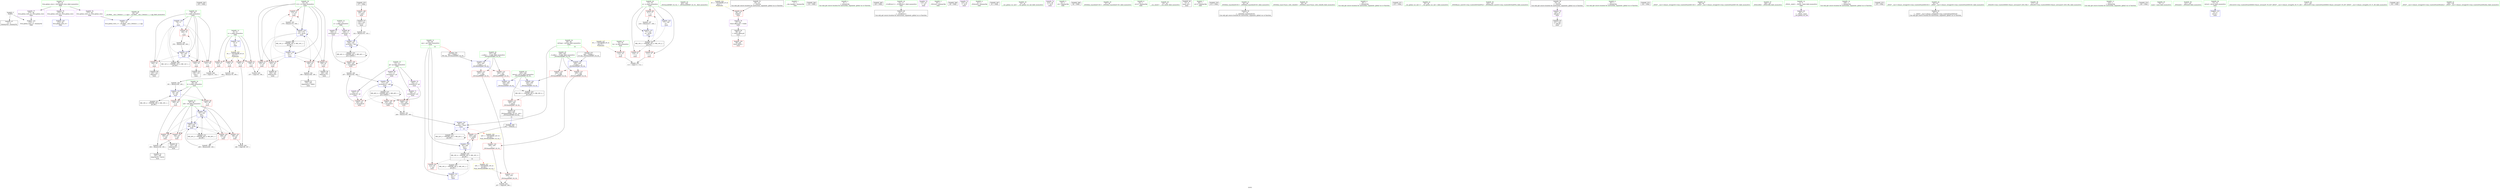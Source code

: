 digraph "SVFG" {
	label="SVFG";

	Node0x564142e3d590 [shape=record,color=grey,label="{NodeID: 0\nNullPtr}"];
	Node0x564142e3d590 -> Node0x564142e57050[style=solid];
	Node0x564142e3d590 -> Node0x564142e5cfa0[style=solid];
	Node0x564142e7c060 [shape=record,color=black,label="{NodeID: 263\n105 = PHI()\n}"];
	Node0x564142e57a30 [shape=record,color=red,label="{NodeID: 97\n174\<--81\n\<--i13\nmain\n}"];
	Node0x564142e57a30 -> Node0x564142e5ac30[style=solid];
	Node0x564142e55320 [shape=record,color=green,label="{NodeID: 14\n11\<--12\na\<--a_field_insensitive\nGlob }"];
	Node0x564142e55320 -> Node0x564142e59100[style=solid];
	Node0x564142e55320 -> Node0x564142e591d0[style=solid];
	Node0x564142e7cff0 [shape=record,color=black,label="{NodeID: 277\n244 = PHI(89, )\n1st arg _ZSt3maxIiERKT_S2_S2_ }"];
	Node0x564142e7cff0 -> Node0x564142e5dda0[style=solid];
	Node0x564142e5adb0 [shape=record,color=grey,label="{NodeID: 194\n181 = Binary(180, 109, )\n}"];
	Node0x564142e5adb0 -> Node0x564142e5d7f0[style=solid];
	Node0x564142e57570 [shape=record,color=red,label="{NodeID: 111\n205\<--202\n\<--call38\nmain\n}"];
	Node0x564142e57570 -> Node0x564142e5da60[style=solid];
	Node0x564142e55f30 [shape=record,color=green,label="{NodeID: 28\n77\<--78\nw\<--w_field_insensitive\nmain\n}"];
	Node0x564142e55f30 -> Node0x564142e5a1d0[style=solid];
	Node0x564142e55f30 -> Node0x564142e5a2a0[style=solid];
	Node0x564142e55f30 -> Node0x564142e5a370[style=solid];
	Node0x564142e55f30 -> Node0x564142e5d170[style=solid];
	Node0x564142e55f30 -> Node0x564142e5dc00[style=solid];
	Node0x564142e694d0 [shape=record,color=black,label="{NodeID: 208\nMR_12V_2 = PHI(MR_12V_4, MR_12V_1, )\npts\{80 \}\n}"];
	Node0x564142e694d0 -> Node0x564142e5d240[style=dashed];
	Node0x564142e5d240 [shape=record,color=blue,label="{NodeID: 125\n79\<--9\ni\<--\nmain\n}"];
	Node0x564142e5d240 -> Node0x564142e5a440[style=dashed];
	Node0x564142e5d240 -> Node0x564142e5a510[style=dashed];
	Node0x564142e5d240 -> Node0x564142e5a5e0[style=dashed];
	Node0x564142e5d240 -> Node0x564142e5a6b0[style=dashed];
	Node0x564142e5d240 -> Node0x564142e5d3e0[style=dashed];
	Node0x564142e5d240 -> Node0x564142e694d0[style=dashed];
	Node0x564142e56be0 [shape=record,color=green,label="{NodeID: 42\n203\<--204\n_ZSt3maxIiERKT_S2_S2_\<--_ZSt3maxIiERKT_S2_S2__field_insensitive\n}"];
	Node0x564142e5dda0 [shape=record,color=blue,label="{NodeID: 139\n249\<--244\n__b.addr\<--__b\n_ZSt3maxIiERKT_S2_S2_\n}"];
	Node0x564142e5dda0 -> Node0x564142e5ca10[style=dashed];
	Node0x564142e5dda0 -> Node0x564142e5caa0[style=dashed];
	Node0x564142e588e0 [shape=record,color=black,label="{NodeID: 56\n136\<--135\nconv\<--\nmain\n}"];
	Node0x564142e59440 [shape=record,color=purple,label="{NodeID: 70\n192\<--13\narrayidx33\<--pt\nmain\n}"];
	Node0x564142e59440 -> Node0x564142e573d0[style=solid];
	Node0x564142e5a030 [shape=record,color=red,label="{NodeID: 84\n96\<--20\nvtable\<--\nmain\n}"];
	Node0x564142e5a030 -> Node0x564142e59b50[style=solid];
	Node0x564142e54440 [shape=record,color=green,label="{NodeID: 1\n7\<--1\n__dso_handle\<--dummyObj\nGlob }"];
	Node0x564142e7c160 [shape=record,color=black,label="{NodeID: 264\n116 = PHI()\n}"];
	Node0x564142e57b00 [shape=record,color=red,label="{NodeID: 98\n212\<--83\n\<--ans\nmain\n}"];
	Node0x564142e553b0 [shape=record,color=green,label="{NodeID: 15\n13\<--14\npt\<--pt_field_insensitive\nGlob }"];
	Node0x564142e553b0 -> Node0x564142e592a0[style=solid];
	Node0x564142e553b0 -> Node0x564142e59370[style=solid];
	Node0x564142e553b0 -> Node0x564142e59440[style=solid];
	Node0x564142e553b0 -> Node0x564142e59510[style=solid];
	Node0x564142e5af30 [shape=record,color=grey,label="{NodeID: 195\n196 = Binary(194, 195, )\n}"];
	Node0x564142e5af30 -> Node0x564142e58e90[style=solid];
	Node0x564142e57640 [shape=record,color=red,label="{NodeID: 112\n265\<--245\n\<--retval\n_ZSt3maxIiERKT_S2_S2_\n}"];
	Node0x564142e57640 -> Node0x564142e58f60[style=solid];
	Node0x564142e56000 [shape=record,color=green,label="{NodeID: 29\n79\<--80\ni\<--i_field_insensitive\nmain\n}"];
	Node0x564142e56000 -> Node0x564142e5a440[style=solid];
	Node0x564142e56000 -> Node0x564142e5a510[style=solid];
	Node0x564142e56000 -> Node0x564142e5a5e0[style=solid];
	Node0x564142e56000 -> Node0x564142e5a6b0[style=solid];
	Node0x564142e56000 -> Node0x564142e5d240[style=solid];
	Node0x564142e56000 -> Node0x564142e5d3e0[style=solid];
	Node0x564142e699d0 [shape=record,color=black,label="{NodeID: 209\nMR_14V_2 = PHI(MR_14V_4, MR_14V_1, )\npts\{82 \}\n}"];
	Node0x564142e699d0 -> Node0x564142e5d4b0[style=dashed];
	Node0x564142e5d310 [shape=record,color=blue,label="{NodeID: 126\n146\<--142\narrayidx\<--sub\nmain\n}"];
	Node0x564142e5d310 -> Node0x564142e57300[style=dashed];
	Node0x564142e5d310 -> Node0x564142e5d310[style=dashed];
	Node0x564142e5d310 -> Node0x564142e6b2d0[style=dashed];
	Node0x564142e56ce0 [shape=record,color=green,label="{NodeID: 43\n245\<--246\nretval\<--retval_field_insensitive\n_ZSt3maxIiERKT_S2_S2_\n}"];
	Node0x564142e56ce0 -> Node0x564142e57640[style=solid];
	Node0x564142e56ce0 -> Node0x564142e5de70[style=solid];
	Node0x564142e56ce0 -> Node0x564142e5df40[style=solid];
	Node0x564142e6dfd0 [shape=record,color=black,label="{NodeID: 223\nMR_30V_3 = PHI(MR_30V_4, MR_30V_2, )\npts\{246 \}\n}"];
	Node0x564142e6dfd0 -> Node0x564142e57640[style=dashed];
	Node0x564142e5de70 [shape=record,color=blue,label="{NodeID: 140\n245\<--259\nretval\<--\n_ZSt3maxIiERKT_S2_S2_\n}"];
	Node0x564142e5de70 -> Node0x564142e6dfd0[style=dashed];
	Node0x564142e589b0 [shape=record,color=black,label="{NodeID: 57\n141\<--140\nconv12\<--\nmain\n}"];
	Node0x564142e589b0 -> Node0x564142e5b830[style=solid];
	Node0x564142e70280 [shape=record,color=yellow,style=double,label="{NodeID: 237\n16V_1 = ENCHI(MR_16V_0)\npts\{84 \}\nFun[_ZSt3maxIiERKT_S2_S2_]}"];
	Node0x564142e70280 -> Node0x564142e5cb30[style=dashed];
	Node0x564142e59510 [shape=record,color=purple,label="{NodeID: 71\n198\<--13\narrayidx36\<--pt\nmain\n}"];
	Node0x564142e59510 -> Node0x564142e574a0[style=solid];
	Node0x564142e5a100 [shape=record,color=red,label="{NodeID: 85\n112\<--75\n\<--te\nmain\n}"];
	Node0x564142e5a100 -> Node0x564142e62b00[style=solid];
	Node0x564142e3da60 [shape=record,color=green,label="{NodeID: 2\n9\<--1\n\<--dummyObj\nCan only get source location for instruction, argument, global var or function.}"];
	Node0x564142e7c2c0 [shape=record,color=black,label="{NodeID: 265\n120 = PHI()\n}"];
	Node0x564142e57bd0 [shape=record,color=red,label="{NodeID: 99\n183\<--85\n\<--k\nmain\n}"];
	Node0x564142e57bd0 -> Node0x564142e5d8c0[style=solid];
	Node0x564142e55440 [shape=record,color=green,label="{NodeID: 16\n15\<--17\n_Z1sB5cxx11\<--_Z1sB5cxx11_field_insensitive\nGlob }"];
	Node0x564142e55440 -> Node0x564142e58240[style=solid];
	Node0x564142e5b0b0 [shape=record,color=grey,label="{NodeID: 196\n209 = Binary(208, 109, )\n}"];
	Node0x564142e5b0b0 -> Node0x564142e5db30[style=solid];
	Node0x564142e57710 [shape=record,color=red,label="{NodeID: 113\n253\<--247\n\<--__a.addr\n_ZSt3maxIiERKT_S2_S2_\n}"];
	Node0x564142e57710 -> Node0x564142e5cb30[style=solid];
	Node0x564142e560d0 [shape=record,color=green,label="{NodeID: 30\n81\<--82\ni13\<--i13_field_insensitive\nmain\n}"];
	Node0x564142e560d0 -> Node0x564142e5a780[style=solid];
	Node0x564142e560d0 -> Node0x564142e5a850[style=solid];
	Node0x564142e560d0 -> Node0x564142e5a920[style=solid];
	Node0x564142e560d0 -> Node0x564142e57960[style=solid];
	Node0x564142e560d0 -> Node0x564142e57a30[style=solid];
	Node0x564142e560d0 -> Node0x564142e5d4b0[style=solid];
	Node0x564142e560d0 -> Node0x564142e5d650[style=solid];
	Node0x564142e69ed0 [shape=record,color=black,label="{NodeID: 210\nMR_16V_2 = PHI(MR_16V_4, MR_16V_1, )\npts\{84 \}\n}"];
	Node0x564142e69ed0 -> Node0x564142e5d720[style=dashed];
	Node0x564142e5d3e0 [shape=record,color=blue,label="{NodeID: 127\n79\<--150\ni\<--inc\nmain\n}"];
	Node0x564142e5d3e0 -> Node0x564142e5a440[style=dashed];
	Node0x564142e5d3e0 -> Node0x564142e5a510[style=dashed];
	Node0x564142e5d3e0 -> Node0x564142e5a5e0[style=dashed];
	Node0x564142e5d3e0 -> Node0x564142e5a6b0[style=dashed];
	Node0x564142e5d3e0 -> Node0x564142e5d3e0[style=dashed];
	Node0x564142e5d3e0 -> Node0x564142e694d0[style=dashed];
	Node0x564142e56db0 [shape=record,color=green,label="{NodeID: 44\n247\<--248\n__a.addr\<--__a.addr_field_insensitive\n_ZSt3maxIiERKT_S2_S2_\n}"];
	Node0x564142e56db0 -> Node0x564142e57710[style=solid];
	Node0x564142e56db0 -> Node0x564142e577e0[style=solid];
	Node0x564142e56db0 -> Node0x564142e5dcd0[style=solid];
	Node0x564142e6e4d0 [shape=record,color=yellow,style=double,label="{NodeID: 224\n2V_1 = ENCHI(MR_2V_0)\npts\{1 \}\nFun[main]}"];
	Node0x564142e6e4d0 -> Node0x564142e5a030[style=dashed];
	Node0x564142e5df40 [shape=record,color=blue,label="{NodeID: 141\n245\<--262\nretval\<--\n_ZSt3maxIiERKT_S2_S2_\n}"];
	Node0x564142e5df40 -> Node0x564142e6dfd0[style=dashed];
	Node0x564142e58a80 [shape=record,color=black,label="{NodeID: 58\n145\<--144\nidxprom\<--\nmain\n}"];
	Node0x564142e70390 [shape=record,color=yellow,style=double,label="{NodeID: 238\n22V_1 = ENCHI(MR_22V_0)\npts\{90 \}\nFun[_ZSt3maxIiERKT_S2_S2_]}"];
	Node0x564142e70390 -> Node0x564142e5cc00[style=dashed];
	Node0x564142e595e0 [shape=record,color=purple,label="{NodeID: 72\n115\<--22\n\<--.str\nmain\n}"];
	Node0x564142e5a1d0 [shape=record,color=red,label="{NodeID: 86\n111\<--77\n\<--w\nmain\n}"];
	Node0x564142e5a1d0 -> Node0x564142e62b00[style=solid];
	Node0x564142e54cf0 [shape=record,color=green,label="{NodeID: 3\n18\<--1\n_ZSt3cin\<--dummyObj\nGlob }"];
	Node0x564142e7c3c0 [shape=record,color=black,label="{NodeID: 266\n40 = PHI()\n}"];
	Node0x564142e57ca0 [shape=record,color=red,label="{NodeID: 100\n195\<--85\n\<--k\nmain\n}"];
	Node0x564142e57ca0 -> Node0x564142e5af30[style=solid];
	Node0x564142e554d0 [shape=record,color=green,label="{NodeID: 17\n28\<--32\nllvm.global_ctors\<--llvm.global_ctors_field_insensitive\nGlob }"];
	Node0x564142e554d0 -> Node0x564142e59850[style=solid];
	Node0x564142e554d0 -> Node0x564142e59950[style=solid];
	Node0x564142e554d0 -> Node0x564142e59a50[style=solid];
	Node0x564142e5b230 [shape=record,color=grey,label="{NodeID: 197\n218 = Binary(217, 109, )\n}"];
	Node0x564142e5b230 -> Node0x564142e5dc00[style=solid];
	Node0x564142e577e0 [shape=record,color=red,label="{NodeID: 114\n262\<--247\n\<--__a.addr\n_ZSt3maxIiERKT_S2_S2_\n}"];
	Node0x564142e577e0 -> Node0x564142e5df40[style=solid];
	Node0x564142e561a0 [shape=record,color=green,label="{NodeID: 31\n83\<--84\nans\<--ans_field_insensitive\nmain\n|{|<s3>14}}"];
	Node0x564142e561a0 -> Node0x564142e57b00[style=solid];
	Node0x564142e561a0 -> Node0x564142e5d720[style=solid];
	Node0x564142e561a0 -> Node0x564142e5da60[style=solid];
	Node0x564142e561a0:s3 -> Node0x564142e7ce60[style=solid,color=red];
	Node0x564142e6a3d0 [shape=record,color=black,label="{NodeID: 211\nMR_18V_2 = PHI(MR_18V_3, MR_18V_1, )\npts\{86 \}\n}"];
	Node0x564142e6a3d0 -> Node0x564142e5d7f0[style=dashed];
	Node0x564142e5d4b0 [shape=record,color=blue,label="{NodeID: 128\n81\<--9\ni13\<--\nmain\n}"];
	Node0x564142e5d4b0 -> Node0x564142e5a780[style=dashed];
	Node0x564142e5d4b0 -> Node0x564142e5a850[style=dashed];
	Node0x564142e5d4b0 -> Node0x564142e5a920[style=dashed];
	Node0x564142e5d4b0 -> Node0x564142e57960[style=dashed];
	Node0x564142e5d4b0 -> Node0x564142e57a30[style=dashed];
	Node0x564142e5d4b0 -> Node0x564142e5d650[style=dashed];
	Node0x564142e5d4b0 -> Node0x564142e699d0[style=dashed];
	Node0x564142e56e80 [shape=record,color=green,label="{NodeID: 45\n249\<--250\n__b.addr\<--__b.addr_field_insensitive\n_ZSt3maxIiERKT_S2_S2_\n}"];
	Node0x564142e56e80 -> Node0x564142e5ca10[style=solid];
	Node0x564142e56e80 -> Node0x564142e5caa0[style=solid];
	Node0x564142e56e80 -> Node0x564142e5dda0[style=solid];
	Node0x564142e6eff0 [shape=record,color=yellow,style=double,label="{NodeID: 225\n4V_1 = ENCHI(MR_4V_0)\npts\{10 \}\nFun[main]}"];
	Node0x564142e6eff0 -> Node0x564142e59cf0[style=dashed];
	Node0x564142e6eff0 -> Node0x564142e59dc0[style=dashed];
	Node0x564142e6eff0 -> Node0x564142e59e90[style=dashed];
	Node0x564142e6eff0 -> Node0x564142e59f60[style=dashed];
	Node0x564142e58b50 [shape=record,color=black,label="{NodeID: 59\n160\<--159\nidxprom17\<--\nmain\n}"];
	Node0x564142e596b0 [shape=record,color=purple,label="{NodeID: 73\n123\<--24\n\<--.str.2\nmain\n}"];
	Node0x564142e5a2a0 [shape=record,color=red,label="{NodeID: 87\n119\<--77\n\<--w\nmain\n}"];
	Node0x564142e54d80 [shape=record,color=green,label="{NodeID: 4\n21\<--1\n_ZSt4cout\<--dummyObj\nGlob }"];
	Node0x564142e7c490 [shape=record,color=black,label="{NodeID: 267\n61 = PHI()\n}"];
	Node0x564142e57d70 [shape=record,color=red,label="{NodeID: 101\n186\<--87\n\<--i28\nmain\n}"];
	Node0x564142e57d70 -> Node0x564142e62c80[style=solid];
	Node0x564142e55590 [shape=record,color=green,label="{NodeID: 18\n33\<--34\n__cxx_global_var_init\<--__cxx_global_var_init_field_insensitive\n}"];
	Node0x564142e5b3b0 [shape=record,color=grey,label="{NodeID: 198\n180 = Binary(179, 109, )\n}"];
	Node0x564142e5b3b0 -> Node0x564142e5adb0[style=solid];
	Node0x564142e5ca10 [shape=record,color=red,label="{NodeID: 115\n255\<--249\n\<--__b.addr\n_ZSt3maxIiERKT_S2_S2_\n}"];
	Node0x564142e5ca10 -> Node0x564142e5cc00[style=solid];
	Node0x564142e56270 [shape=record,color=green,label="{NodeID: 32\n85\<--86\nk\<--k_field_insensitive\nmain\n}"];
	Node0x564142e56270 -> Node0x564142e57bd0[style=solid];
	Node0x564142e56270 -> Node0x564142e57ca0[style=solid];
	Node0x564142e56270 -> Node0x564142e5d7f0[style=solid];
	Node0x564142e6a8d0 [shape=record,color=black,label="{NodeID: 212\nMR_20V_2 = PHI(MR_20V_4, MR_20V_1, )\npts\{88 \}\n}"];
	Node0x564142e6a8d0 -> Node0x564142e5d8c0[style=dashed];
	Node0x564142e5d580 [shape=record,color=blue,label="{NodeID: 129\n171\<--167\narrayidx23\<--add\nmain\n}"];
	Node0x564142e5d580 -> Node0x564142e57230[style=dashed];
	Node0x564142e5d580 -> Node0x564142e573d0[style=dashed];
	Node0x564142e5d580 -> Node0x564142e574a0[style=dashed];
	Node0x564142e5d580 -> Node0x564142e5d580[style=dashed];
	Node0x564142e5d580 -> Node0x564142e6b7d0[style=dashed];
	Node0x564142e56f50 [shape=record,color=green,label="{NodeID: 46\n30\<--267\n_GLOBAL__sub_I_Deemo1_1_1.cpp\<--_GLOBAL__sub_I_Deemo1_1_1.cpp_field_insensitive\n}"];
	Node0x564142e56f50 -> Node0x564142e5cea0[style=solid];
	Node0x564142e58c20 [shape=record,color=black,label="{NodeID: 60\n164\<--163\nidxprom19\<--\nmain\n}"];
	Node0x564142e59780 [shape=record,color=purple,label="{NodeID: 74\n214\<--26\n\<--.str.3\nmain\n}"];
	Node0x564142e5a370 [shape=record,color=red,label="{NodeID: 88\n217\<--77\n\<--w\nmain\n}"];
	Node0x564142e5a370 -> Node0x564142e5b230[style=solid];
	Node0x564142e54e10 [shape=record,color=green,label="{NodeID: 5\n22\<--1\n.str\<--dummyObj\nGlob }"];
	Node0x564142e7c560 [shape=record,color=black,label="{NodeID: 268\n92 = PHI()\n}"];
	Node0x564142e57e40 [shape=record,color=red,label="{NodeID: 102\n190\<--87\n\<--i28\nmain\n}"];
	Node0x564142e57e40 -> Node0x564142e58dc0[style=solid];
	Node0x564142e55690 [shape=record,color=green,label="{NodeID: 19\n37\<--38\n_ZNSt8ios_base4InitC1Ev\<--_ZNSt8ios_base4InitC1Ev_field_insensitive\n}"];
	Node0x564142e5b530 [shape=record,color=grey,label="{NodeID: 199\n150 = Binary(149, 109, )\n}"];
	Node0x564142e5b530 -> Node0x564142e5d3e0[style=solid];
	Node0x564142e5caa0 [shape=record,color=red,label="{NodeID: 116\n259\<--249\n\<--__b.addr\n_ZSt3maxIiERKT_S2_S2_\n}"];
	Node0x564142e5caa0 -> Node0x564142e5de70[style=solid];
	Node0x564142e56340 [shape=record,color=green,label="{NodeID: 33\n87\<--88\ni28\<--i28_field_insensitive\nmain\n}"];
	Node0x564142e56340 -> Node0x564142e57d70[style=solid];
	Node0x564142e56340 -> Node0x564142e57e40[style=solid];
	Node0x564142e56340 -> Node0x564142e57f10[style=solid];
	Node0x564142e56340 -> Node0x564142e57fe0[style=solid];
	Node0x564142e56340 -> Node0x564142e5d8c0[style=solid];
	Node0x564142e56340 -> Node0x564142e5db30[style=solid];
	Node0x564142e6add0 [shape=record,color=black,label="{NodeID: 213\nMR_22V_2 = PHI(MR_22V_3, MR_22V_1, )\npts\{90 \}\n}"];
	Node0x564142e6add0 -> Node0x564142e5d990[style=dashed];
	Node0x564142e6add0 -> Node0x564142e6add0[style=dashed];
	Node0x564142e5d650 [shape=record,color=blue,label="{NodeID: 130\n81\<--175\ni13\<--inc25\nmain\n}"];
	Node0x564142e5d650 -> Node0x564142e5a780[style=dashed];
	Node0x564142e5d650 -> Node0x564142e5a850[style=dashed];
	Node0x564142e5d650 -> Node0x564142e5a920[style=dashed];
	Node0x564142e5d650 -> Node0x564142e57960[style=dashed];
	Node0x564142e5d650 -> Node0x564142e57a30[style=dashed];
	Node0x564142e5d650 -> Node0x564142e5d650[style=dashed];
	Node0x564142e5d650 -> Node0x564142e699d0[style=dashed];
	Node0x564142e57050 [shape=record,color=black,label="{NodeID: 47\n2\<--3\ndummyVal\<--dummyVal\n}"];
	Node0x564142e6f1b0 [shape=record,color=yellow,style=double,label="{NodeID: 227\n8V_1 = ENCHI(MR_8V_0)\npts\{76 \}\nFun[main]}"];
	Node0x564142e6f1b0 -> Node0x564142e5a100[style=dashed];
	Node0x564142e58cf0 [shape=record,color=black,label="{NodeID: 61\n170\<--169\nidxprom22\<--add21\nmain\n}"];
	Node0x564142e59850 [shape=record,color=purple,label="{NodeID: 75\n272\<--28\nllvm.global_ctors_0\<--llvm.global_ctors\nGlob }"];
	Node0x564142e59850 -> Node0x564142e5cda0[style=solid];
	Node0x564142e5a440 [shape=record,color=red,label="{NodeID: 89\n131\<--79\n\<--i\nmain\n}"];
	Node0x564142e5a440 -> Node0x564142e62f80[style=solid];
	Node0x564142e54ea0 [shape=record,color=green,label="{NodeID: 6\n24\<--1\n.str.2\<--dummyObj\nGlob }"];
	Node0x564142e7c660 [shape=record,color=black,label="{NodeID: 269\n202 = PHI(242, )\n}"];
	Node0x564142e7c660 -> Node0x564142e57570[style=solid];
	Node0x564142e57f10 [shape=record,color=red,label="{NodeID: 103\n194\<--87\n\<--i28\nmain\n}"];
	Node0x564142e57f10 -> Node0x564142e5af30[style=solid];
	Node0x564142e55790 [shape=record,color=green,label="{NodeID: 20\n43\<--44\n__cxa_atexit\<--__cxa_atexit_field_insensitive\n}"];
	Node0x564142e5b6b0 [shape=record,color=grey,label="{NodeID: 200\n167 = Binary(162, 166, )\n}"];
	Node0x564142e5b6b0 -> Node0x564142e5d580[style=solid];
	Node0x564142e5cb30 [shape=record,color=red,label="{NodeID: 117\n254\<--253\n\<--\n_ZSt3maxIiERKT_S2_S2_\n}"];
	Node0x564142e5cb30 -> Node0x564142e629c0[style=solid];
	Node0x564142e56410 [shape=record,color=green,label="{NodeID: 34\n89\<--90\nref.tmp\<--ref.tmp_field_insensitive\nmain\n|{|<s1>14}}"];
	Node0x564142e56410 -> Node0x564142e5d990[style=solid];
	Node0x564142e56410:s1 -> Node0x564142e7cff0[style=solid,color=red];
	Node0x564142e6b2d0 [shape=record,color=black,label="{NodeID: 214\nMR_24V_2 = PHI(MR_24V_3, MR_24V_1, )\npts\{120000 \}\n}"];
	Node0x564142e6b2d0 -> Node0x564142e57300[style=dashed];
	Node0x564142e6b2d0 -> Node0x564142e5d310[style=dashed];
	Node0x564142e6b2d0 -> Node0x564142e6b2d0[style=dashed];
	Node0x564142e5d720 [shape=record,color=blue,label="{NodeID: 131\n83\<--9\nans\<--\nmain\n}"];
	Node0x564142e5d720 -> Node0x564142e6bcd0[style=dashed];
	Node0x564142e58170 [shape=record,color=black,label="{NodeID: 48\n72\<--9\nmain_ret\<--\nmain\n}"];
	Node0x564142e58dc0 [shape=record,color=black,label="{NodeID: 62\n191\<--190\nidxprom32\<--\nmain\n}"];
	Node0x564142e59950 [shape=record,color=purple,label="{NodeID: 76\n273\<--28\nllvm.global_ctors_1\<--llvm.global_ctors\nGlob }"];
	Node0x564142e59950 -> Node0x564142e5cea0[style=solid];
	Node0x564142e5a510 [shape=record,color=red,label="{NodeID: 90\n135\<--79\n\<--i\nmain\n}"];
	Node0x564142e5a510 -> Node0x564142e588e0[style=solid];
	Node0x564142e54f30 [shape=record,color=green,label="{NodeID: 7\n26\<--1\n.str.3\<--dummyObj\nGlob }"];
	Node0x564142e7c850 [shape=record,color=black,label="{NodeID: 270\n213 = PHI()\n}"];
	Node0x564142e57fe0 [shape=record,color=red,label="{NodeID: 104\n208\<--87\n\<--i28\nmain\n}"];
	Node0x564142e57fe0 -> Node0x564142e5b0b0[style=solid];
	Node0x564142e55890 [shape=record,color=green,label="{NodeID: 21\n42\<--48\n_ZNSt8ios_base4InitD1Ev\<--_ZNSt8ios_base4InitD1Ev_field_insensitive\n}"];
	Node0x564142e55890 -> Node0x564142e58540[style=solid];
	Node0x564142e5b830 [shape=record,color=grey,label="{NodeID: 201\n142 = Binary(141, 143, )\n}"];
	Node0x564142e5b830 -> Node0x564142e5d310[style=solid];
	Node0x564142e5cc00 [shape=record,color=red,label="{NodeID: 118\n256\<--255\n\<--\n_ZSt3maxIiERKT_S2_S2_\n}"];
	Node0x564142e5cc00 -> Node0x564142e629c0[style=solid];
	Node0x564142e564e0 [shape=record,color=green,label="{NodeID: 35\n94\<--95\n_ZNSt8ios_base15sync_with_stdioEb\<--_ZNSt8ios_base15sync_with_stdioEb_field_insensitive\n}"];
	Node0x564142e6b7d0 [shape=record,color=black,label="{NodeID: 215\nMR_26V_2 = PHI(MR_26V_3, MR_26V_1, )\npts\{140000 \}\n}"];
	Node0x564142e6b7d0 -> Node0x564142e57230[style=dashed];
	Node0x564142e6b7d0 -> Node0x564142e573d0[style=dashed];
	Node0x564142e6b7d0 -> Node0x564142e574a0[style=dashed];
	Node0x564142e6b7d0 -> Node0x564142e5d580[style=dashed];
	Node0x564142e6b7d0 -> Node0x564142e6b7d0[style=dashed];
	Node0x564142e5d7f0 [shape=record,color=blue,label="{NodeID: 132\n85\<--181\nk\<--shr\nmain\n}"];
	Node0x564142e5d7f0 -> Node0x564142e57bd0[style=dashed];
	Node0x564142e5d7f0 -> Node0x564142e57ca0[style=dashed];
	Node0x564142e5d7f0 -> Node0x564142e6a3d0[style=dashed];
	Node0x564142e58240 [shape=record,color=black,label="{NodeID: 49\n16\<--15\n\<--_Z1sB5cxx11\nCan only get source location for instruction, argument, global var or function.}"];
	Node0x564142e58e90 [shape=record,color=black,label="{NodeID: 63\n197\<--196\nidxprom35\<--sub34\nmain\n}"];
	Node0x564142e59a50 [shape=record,color=purple,label="{NodeID: 77\n274\<--28\nllvm.global_ctors_2\<--llvm.global_ctors\nGlob }"];
	Node0x564142e59a50 -> Node0x564142e5cfa0[style=solid];
	Node0x564142e5a5e0 [shape=record,color=red,label="{NodeID: 91\n144\<--79\n\<--i\nmain\n}"];
	Node0x564142e5a5e0 -> Node0x564142e58a80[style=solid];
	Node0x564142e54fc0 [shape=record,color=green,label="{NodeID: 8\n29\<--1\n\<--dummyObj\nCan only get source location for instruction, argument, global var or function.}"];
	Node0x564142e7c920 [shape=record,color=black,label="{NodeID: 271\n215 = PHI()\n}"];
	Node0x564142e580b0 [shape=record,color=red,label="{NodeID: 105\n99\<--98\nvbase.offset\<--\nmain\n}"];
	Node0x564142e55990 [shape=record,color=green,label="{NodeID: 22\n55\<--56\n__cxx_global_var_init.1\<--__cxx_global_var_init.1_field_insensitive\n}"];
	Node0x564142e629c0 [shape=record,color=grey,label="{NodeID: 202\n257 = cmp(254, 256, )\n}"];
	Node0x564142e5ccd0 [shape=record,color=blue,label="{NodeID: 119\n8\<--9\nn\<--\nGlob }"];
	Node0x564142e5ccd0 -> Node0x564142e6eff0[style=dashed];
	Node0x564142e565e0 [shape=record,color=green,label="{NodeID: 36\n103\<--104\n_ZNSt9basic_iosIcSt11char_traitsIcEE3tieEPSo\<--_ZNSt9basic_iosIcSt11char_traitsIcEE3tieEPSo_field_insensitive\n}"];
	Node0x564142e6bcd0 [shape=record,color=black,label="{NodeID: 216\nMR_16V_4 = PHI(MR_16V_5, MR_16V_3, )\npts\{84 \}\n|{|<s4>14}}"];
	Node0x564142e6bcd0 -> Node0x564142e57b00[style=dashed];
	Node0x564142e6bcd0 -> Node0x564142e57570[style=dashed];
	Node0x564142e6bcd0 -> Node0x564142e5da60[style=dashed];
	Node0x564142e6bcd0 -> Node0x564142e69ed0[style=dashed];
	Node0x564142e6bcd0:s4 -> Node0x564142e70280[style=dashed,color=red];
	Node0x564142e5d8c0 [shape=record,color=blue,label="{NodeID: 133\n87\<--183\ni28\<--\nmain\n}"];
	Node0x564142e5d8c0 -> Node0x564142e57d70[style=dashed];
	Node0x564142e5d8c0 -> Node0x564142e57e40[style=dashed];
	Node0x564142e5d8c0 -> Node0x564142e57f10[style=dashed];
	Node0x564142e5d8c0 -> Node0x564142e57fe0[style=dashed];
	Node0x564142e5d8c0 -> Node0x564142e5db30[style=dashed];
	Node0x564142e5d8c0 -> Node0x564142e6a8d0[style=dashed];
	Node0x564142e58340 [shape=record,color=black,label="{NodeID: 50\n19\<--18\n\<--_ZSt3cin\nCan only get source location for instruction, argument, global var or function.}"];
	Node0x564142e58340 -> Node0x564142e59c20[style=solid];
	Node0x564142e58f60 [shape=record,color=black,label="{NodeID: 64\n242\<--265\n_ZSt3maxIiERKT_S2_S2__ret\<--\n_ZSt3maxIiERKT_S2_S2_\n|{<s0>14}}"];
	Node0x564142e58f60:s0 -> Node0x564142e7c660[style=solid,color=blue];
	Node0x564142e59b50 [shape=record,color=purple,label="{NodeID: 78\n97\<--96\nvbase.offset.ptr\<--vtable\nmain\n}"];
	Node0x564142e59b50 -> Node0x564142e58740[style=solid];
	Node0x564142e5a6b0 [shape=record,color=red,label="{NodeID: 92\n149\<--79\n\<--i\nmain\n}"];
	Node0x564142e5a6b0 -> Node0x564142e5b530[style=solid];
	Node0x564142e55050 [shape=record,color=green,label="{NodeID: 9\n93\<--1\n\<--dummyObj\nCan only get source location for instruction, argument, global var or function.}"];
	Node0x564142e7c9f0 [shape=record,color=black,label="{NodeID: 272\n124 = PHI()\n}"];
	Node0x564142e57160 [shape=record,color=red,label="{NodeID: 106\n140\<--137\n\<--call11\nmain\n}"];
	Node0x564142e57160 -> Node0x564142e589b0[style=solid];
	Node0x564142e55a90 [shape=record,color=green,label="{NodeID: 23\n59\<--60\n_ZNSt7__cxx1112basic_stringIcSt11char_traitsIcESaIcEEC1Ev\<--_ZNSt7__cxx1112basic_stringIcSt11char_traitsIcESaIcEEC1Ev_field_insensitive\n}"];
	Node0x564142e62b00 [shape=record,color=grey,label="{NodeID: 203\n113 = cmp(111, 112, )\n}"];
	Node0x564142e5cda0 [shape=record,color=blue,label="{NodeID: 120\n272\<--29\nllvm.global_ctors_0\<--\nGlob }"];
	Node0x564142e566e0 [shape=record,color=green,label="{NodeID: 37\n106\<--107\n_ZNSirsERi\<--_ZNSirsERi_field_insensitive\n}"];
	Node0x564142e5d990 [shape=record,color=blue,label="{NodeID: 134\n89\<--200\nref.tmp\<--sub37\nmain\n|{|<s3>14}}"];
	Node0x564142e5d990 -> Node0x564142e57570[style=dashed];
	Node0x564142e5d990 -> Node0x564142e5d990[style=dashed];
	Node0x564142e5d990 -> Node0x564142e6add0[style=dashed];
	Node0x564142e5d990:s3 -> Node0x564142e70390[style=dashed,color=red];
	Node0x564142e58440 [shape=record,color=black,label="{NodeID: 51\n20\<--18\n\<--_ZSt3cin\nCan only get source location for instruction, argument, global var or function.}"];
	Node0x564142e58440 -> Node0x564142e5a030[style=solid];
	Node0x564142e59030 [shape=record,color=purple,label="{NodeID: 65\n39\<--4\n\<--_ZStL8__ioinit\n__cxx_global_var_init\n}"];
	Node0x564142e59c20 [shape=record,color=purple,label="{NodeID: 79\n100\<--19\nadd.ptr\<--\nmain\n}"];
	Node0x564142e59c20 -> Node0x564142e58810[style=solid];
	Node0x564142e5a780 [shape=record,color=red,label="{NodeID: 93\n155\<--81\n\<--i13\nmain\n}"];
	Node0x564142e5a780 -> Node0x564142e62e00[style=solid];
	Node0x564142e550e0 [shape=record,color=green,label="{NodeID: 10\n109\<--1\n\<--dummyObj\nCan only get source location for instruction, argument, global var or function.}"];
	Node0x564142e7cac0 [shape=record,color=black,label="{NodeID: 273\n125 = PHI()\n}"];
	Node0x564142e57230 [shape=record,color=red,label="{NodeID: 107\n162\<--161\n\<--arrayidx18\nmain\n}"];
	Node0x564142e57230 -> Node0x564142e5b6b0[style=solid];
	Node0x564142e55b90 [shape=record,color=green,label="{NodeID: 24\n63\<--67\n_ZNSt7__cxx1112basic_stringIcSt11char_traitsIcESaIcEED1Ev\<--_ZNSt7__cxx1112basic_stringIcSt11char_traitsIcESaIcEED1Ev_field_insensitive\n}"];
	Node0x564142e55b90 -> Node0x564142e58640[style=solid];
	Node0x564142e62c80 [shape=record,color=grey,label="{NodeID: 204\n188 = cmp(186, 187, )\n}"];
	Node0x564142e5cea0 [shape=record,color=blue,label="{NodeID: 121\n273\<--30\nllvm.global_ctors_1\<--_GLOBAL__sub_I_Deemo1_1_1.cpp\nGlob }"];
	Node0x564142e567e0 [shape=record,color=green,label="{NodeID: 38\n117\<--118\n_ZStlsISt11char_traitsIcEERSt13basic_ostreamIcT_ES5_PKc\<--_ZStlsISt11char_traitsIcEERSt13basic_ostreamIcT_ES5_PKc_field_insensitive\n}"];
	Node0x564142e5da60 [shape=record,color=blue,label="{NodeID: 135\n83\<--205\nans\<--\nmain\n}"];
	Node0x564142e5da60 -> Node0x564142e6bcd0[style=dashed];
	Node0x564142e58540 [shape=record,color=black,label="{NodeID: 52\n41\<--42\n\<--_ZNSt8ios_base4InitD1Ev\nCan only get source location for instruction, argument, global var or function.}"];
	Node0x564142e59100 [shape=record,color=purple,label="{NodeID: 66\n146\<--11\narrayidx\<--a\nmain\n}"];
	Node0x564142e59100 -> Node0x564142e5d310[style=solid];
	Node0x564142e59cf0 [shape=record,color=red,label="{NodeID: 80\n132\<--8\n\<--n\nmain\n}"];
	Node0x564142e59cf0 -> Node0x564142e62f80[style=solid];
	Node0x564142e5a850 [shape=record,color=red,label="{NodeID: 94\n159\<--81\n\<--i13\nmain\n}"];
	Node0x564142e5a850 -> Node0x564142e58b50[style=solid];
	Node0x564142e55170 [shape=record,color=green,label="{NodeID: 11\n143\<--1\n\<--dummyObj\nCan only get source location for instruction, argument, global var or function.}"];
	Node0x564142e7cb90 [shape=record,color=black,label="{NodeID: 274\n126 = PHI()\n}"];
	Node0x564142e608f0 [shape=record,color=grey,label="{NodeID: 191\n200 = Binary(193, 199, )\n}"];
	Node0x564142e608f0 -> Node0x564142e5d990[style=solid];
	Node0x564142e57300 [shape=record,color=red,label="{NodeID: 108\n166\<--165\n\<--arrayidx20\nmain\n}"];
	Node0x564142e57300 -> Node0x564142e5b6b0[style=solid];
	Node0x564142e55c90 [shape=record,color=green,label="{NodeID: 25\n70\<--71\nmain\<--main_field_insensitive\n}"];
	Node0x564142e62e00 [shape=record,color=grey,label="{NodeID: 205\n157 = cmp(155, 156, )\n}"];
	Node0x564142e5cfa0 [shape=record,color=blue, style = dotted,label="{NodeID: 122\n274\<--3\nllvm.global_ctors_2\<--dummyVal\nGlob }"];
	Node0x564142e568e0 [shape=record,color=green,label="{NodeID: 39\n121\<--122\n_ZNSolsEi\<--_ZNSolsEi_field_insensitive\n}"];
	Node0x564142e5db30 [shape=record,color=blue,label="{NodeID: 136\n87\<--209\ni28\<--inc40\nmain\n}"];
	Node0x564142e5db30 -> Node0x564142e57d70[style=dashed];
	Node0x564142e5db30 -> Node0x564142e57e40[style=dashed];
	Node0x564142e5db30 -> Node0x564142e57f10[style=dashed];
	Node0x564142e5db30 -> Node0x564142e57fe0[style=dashed];
	Node0x564142e5db30 -> Node0x564142e5db30[style=dashed];
	Node0x564142e5db30 -> Node0x564142e6a8d0[style=dashed];
	Node0x564142e58640 [shape=record,color=black,label="{NodeID: 53\n62\<--63\n\<--_ZNSt7__cxx1112basic_stringIcSt11char_traitsIcESaIcEED1Ev\nCan only get source location for instruction, argument, global var or function.}"];
	Node0x564142e591d0 [shape=record,color=purple,label="{NodeID: 67\n165\<--11\narrayidx20\<--a\nmain\n}"];
	Node0x564142e591d0 -> Node0x564142e57300[style=solid];
	Node0x564142e59dc0 [shape=record,color=red,label="{NodeID: 81\n156\<--8\n\<--n\nmain\n}"];
	Node0x564142e59dc0 -> Node0x564142e62e00[style=solid];
	Node0x564142e5a920 [shape=record,color=red,label="{NodeID: 95\n163\<--81\n\<--i13\nmain\n}"];
	Node0x564142e5a920 -> Node0x564142e58c20[style=solid];
	Node0x564142e55200 [shape=record,color=green,label="{NodeID: 12\n4\<--6\n_ZStL8__ioinit\<--_ZStL8__ioinit_field_insensitive\nGlob }"];
	Node0x564142e55200 -> Node0x564142e59030[style=solid];
	Node0x564142e7cc60 [shape=record,color=black,label="{NodeID: 275\n137 = PHI()\n}"];
	Node0x564142e7cc60 -> Node0x564142e57160[style=solid];
	Node0x564142e5aab0 [shape=record,color=grey,label="{NodeID: 192\n169 = Binary(168, 109, )\n}"];
	Node0x564142e5aab0 -> Node0x564142e58cf0[style=solid];
	Node0x564142e573d0 [shape=record,color=red,label="{NodeID: 109\n193\<--192\n\<--arrayidx33\nmain\n}"];
	Node0x564142e573d0 -> Node0x564142e608f0[style=solid];
	Node0x564142e55d90 [shape=record,color=green,label="{NodeID: 26\n73\<--74\nretval\<--retval_field_insensitive\nmain\n}"];
	Node0x564142e55d90 -> Node0x564142e5d0a0[style=solid];
	Node0x564142e62f80 [shape=record,color=grey,label="{NodeID: 206\n133 = cmp(131, 132, )\n}"];
	Node0x564142e5d0a0 [shape=record,color=blue,label="{NodeID: 123\n73\<--9\nretval\<--\nmain\n}"];
	Node0x564142e569e0 [shape=record,color=green,label="{NodeID: 40\n127\<--128\n_ZStrsIcSt11char_traitsIcESaIcEERSt13basic_istreamIT_T0_ES7_RNSt7__cxx1112basic_stringIS4_S5_T1_EE\<--_ZStrsIcSt11char_traitsIcESaIcEERSt13basic_istreamIT_T0_ES7_RNSt7__cxx1112basic_stringIS4_S5_T1_EE_field_insensitive\n}"];
	Node0x564142e5dc00 [shape=record,color=blue,label="{NodeID: 137\n77\<--218\nw\<--inc45\nmain\n}"];
	Node0x564142e5dc00 -> Node0x564142e68fd0[style=dashed];
	Node0x564142e58740 [shape=record,color=black,label="{NodeID: 54\n98\<--97\n\<--vbase.offset.ptr\nmain\n}"];
	Node0x564142e58740 -> Node0x564142e580b0[style=solid];
	Node0x564142e592a0 [shape=record,color=purple,label="{NodeID: 68\n161\<--13\narrayidx18\<--pt\nmain\n}"];
	Node0x564142e592a0 -> Node0x564142e57230[style=solid];
	Node0x564142e59e90 [shape=record,color=red,label="{NodeID: 82\n179\<--8\n\<--n\nmain\n}"];
	Node0x564142e59e90 -> Node0x564142e5b3b0[style=solid];
	Node0x564142be9d40 [shape=record,color=black,label="{NodeID: 262\n102 = PHI()\n}"];
	Node0x564142e57960 [shape=record,color=red,label="{NodeID: 96\n168\<--81\n\<--i13\nmain\n}"];
	Node0x564142e57960 -> Node0x564142e5aab0[style=solid];
	Node0x564142e55290 [shape=record,color=green,label="{NodeID: 13\n8\<--10\nn\<--n_field_insensitive\nGlob }"];
	Node0x564142e55290 -> Node0x564142e59cf0[style=solid];
	Node0x564142e55290 -> Node0x564142e59dc0[style=solid];
	Node0x564142e55290 -> Node0x564142e59e90[style=solid];
	Node0x564142e55290 -> Node0x564142e59f60[style=solid];
	Node0x564142e55290 -> Node0x564142e5ccd0[style=solid];
	Node0x564142e7ce60 [shape=record,color=black,label="{NodeID: 276\n243 = PHI(83, )\n0th arg _ZSt3maxIiERKT_S2_S2_ }"];
	Node0x564142e7ce60 -> Node0x564142e5dcd0[style=solid];
	Node0x564142e5ac30 [shape=record,color=grey,label="{NodeID: 193\n175 = Binary(174, 109, )\n}"];
	Node0x564142e5ac30 -> Node0x564142e5d650[style=solid];
	Node0x564142e574a0 [shape=record,color=red,label="{NodeID: 110\n199\<--198\n\<--arrayidx36\nmain\n}"];
	Node0x564142e574a0 -> Node0x564142e608f0[style=solid];
	Node0x564142e55e60 [shape=record,color=green,label="{NodeID: 27\n75\<--76\nte\<--te_field_insensitive\nmain\n}"];
	Node0x564142e55e60 -> Node0x564142e5a100[style=solid];
	Node0x564142e68fd0 [shape=record,color=black,label="{NodeID: 207\nMR_10V_3 = PHI(MR_10V_4, MR_10V_2, )\npts\{78 \}\n}"];
	Node0x564142e68fd0 -> Node0x564142e5a1d0[style=dashed];
	Node0x564142e68fd0 -> Node0x564142e5a2a0[style=dashed];
	Node0x564142e68fd0 -> Node0x564142e5a370[style=dashed];
	Node0x564142e68fd0 -> Node0x564142e5dc00[style=dashed];
	Node0x564142e5d170 [shape=record,color=blue,label="{NodeID: 124\n77\<--109\nw\<--\nmain\n}"];
	Node0x564142e5d170 -> Node0x564142e68fd0[style=dashed];
	Node0x564142e56ae0 [shape=record,color=green,label="{NodeID: 41\n138\<--139\n_ZNSt7__cxx1112basic_stringIcSt11char_traitsIcESaIcEEixEm\<--_ZNSt7__cxx1112basic_stringIcSt11char_traitsIcESaIcEEixEm_field_insensitive\n}"];
	Node0x564142e5dcd0 [shape=record,color=blue,label="{NodeID: 138\n247\<--243\n__a.addr\<--__a\n_ZSt3maxIiERKT_S2_S2_\n}"];
	Node0x564142e5dcd0 -> Node0x564142e57710[style=dashed];
	Node0x564142e5dcd0 -> Node0x564142e577e0[style=dashed];
	Node0x564142e58810 [shape=record,color=black,label="{NodeID: 55\n101\<--100\n\<--add.ptr\nmain\n}"];
	Node0x564142e59370 [shape=record,color=purple,label="{NodeID: 69\n171\<--13\narrayidx23\<--pt\nmain\n}"];
	Node0x564142e59370 -> Node0x564142e5d580[style=solid];
	Node0x564142e59f60 [shape=record,color=red,label="{NodeID: 83\n187\<--8\n\<--n\nmain\n}"];
	Node0x564142e59f60 -> Node0x564142e62c80[style=solid];
}
